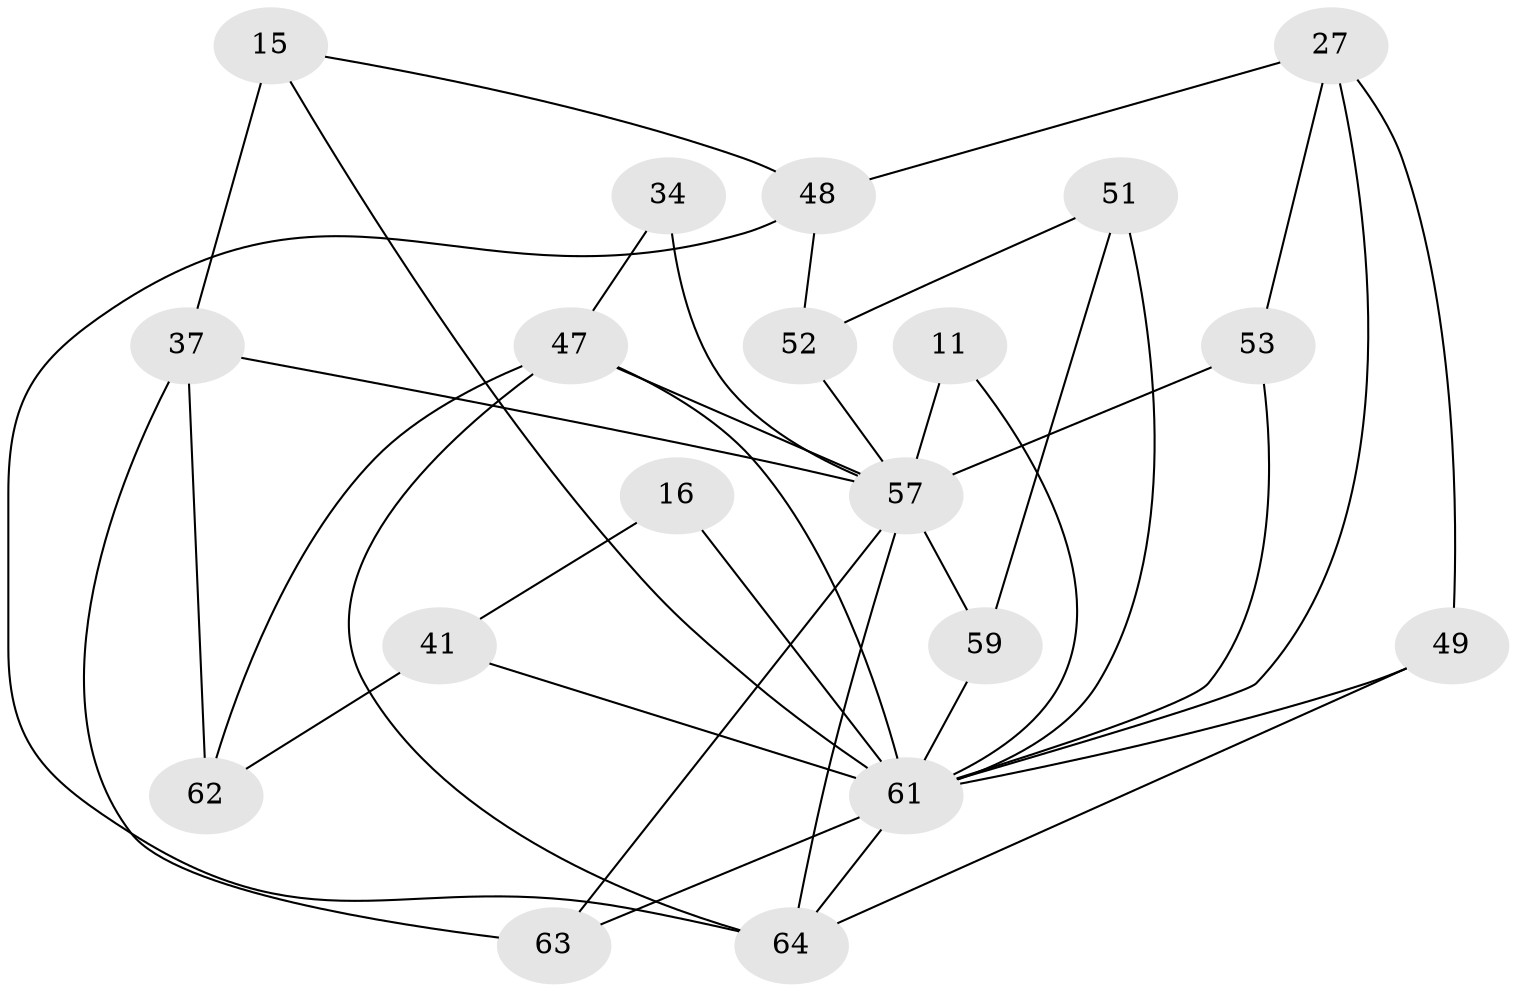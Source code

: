 // original degree distribution, {4: 1.0}
// Generated by graph-tools (version 1.1) at 2025/01/03/04/25 22:01:54]
// undirected, 19 vertices, 38 edges
graph export_dot {
graph [start="1"]
  node [color=gray90,style=filled];
  11;
  15;
  16 [super="+3"];
  27 [super="+1+19"];
  34;
  37 [super="+24"];
  41 [super="+39"];
  47 [super="+7+46+38+44"];
  48;
  49 [super="+28"];
  51;
  52;
  53 [super="+26+30+29"];
  57 [super="+56+50+40"];
  59 [super="+55"];
  61 [super="+43+60+32+58+45"];
  62;
  63;
  64 [super="+8+20+36+54"];
  11 -- 57 [weight=2];
  11 -- 61 [weight=2];
  15 -- 48;
  15 -- 37 [weight=2];
  15 -- 61;
  16 -- 41 [weight=2];
  16 -- 61 [weight=4];
  27 -- 53 [weight=3];
  27 -- 61 [weight=2];
  27 -- 48;
  27 -- 49 [weight=2];
  34 -- 57 [weight=3];
  34 -- 47;
  37 -- 62 [weight=2];
  37 -- 63;
  37 -- 57;
  41 -- 62;
  41 -- 61 [weight=3];
  47 -- 57 [weight=3];
  47 -- 64 [weight=3];
  47 -- 61 [weight=4];
  47 -- 62;
  48 -- 52;
  48 -- 64;
  49 -- 61 [weight=3];
  49 -- 64;
  51 -- 52;
  51 -- 59;
  51 -- 61 [weight=2];
  52 -- 57 [weight=2];
  53 -- 61 [weight=5];
  53 -- 57 [weight=2];
  57 -- 63 [weight=2];
  57 -- 59 [weight=4];
  57 -- 64 [weight=5];
  59 -- 61;
  61 -- 64 [weight=4];
  61 -- 63;
}
